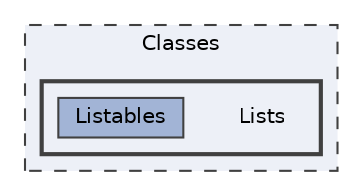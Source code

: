 digraph "C:/Users/HP/Documents/GitHub/Minero-Game/Classes/Lists"
{
 // LATEX_PDF_SIZE
  bgcolor="transparent";
  edge [fontname=Helvetica,fontsize=10,labelfontname=Helvetica,labelfontsize=10];
  node [fontname=Helvetica,fontsize=10,shape=box,height=0.2,width=0.4];
  compound=true
  subgraph clusterdir_0c68614ac8d8401edbf4146ded722294 {
    graph [ bgcolor="#edf0f7", pencolor="grey25", label="Classes", fontname=Helvetica,fontsize=10 style="filled,dashed", URL="dir_0c68614ac8d8401edbf4146ded722294.html",tooltip=""]
  subgraph clusterdir_e49b1e45b16f82f48d01774c548e164c {
    graph [ bgcolor="#edf0f7", pencolor="grey25", label="", fontname=Helvetica,fontsize=10 style="filled,bold", URL="dir_e49b1e45b16f82f48d01774c548e164c.html",tooltip=""]
    dir_e49b1e45b16f82f48d01774c548e164c [shape=plaintext, label="Lists"];
  dir_c127f17ce7f9c1bc8dea06f1f59fcb5c [label="Listables", fillcolor="#a2b4d6", color="grey25", style="filled", URL="dir_c127f17ce7f9c1bc8dea06f1f59fcb5c.html",tooltip=""];
  }
  }
}
